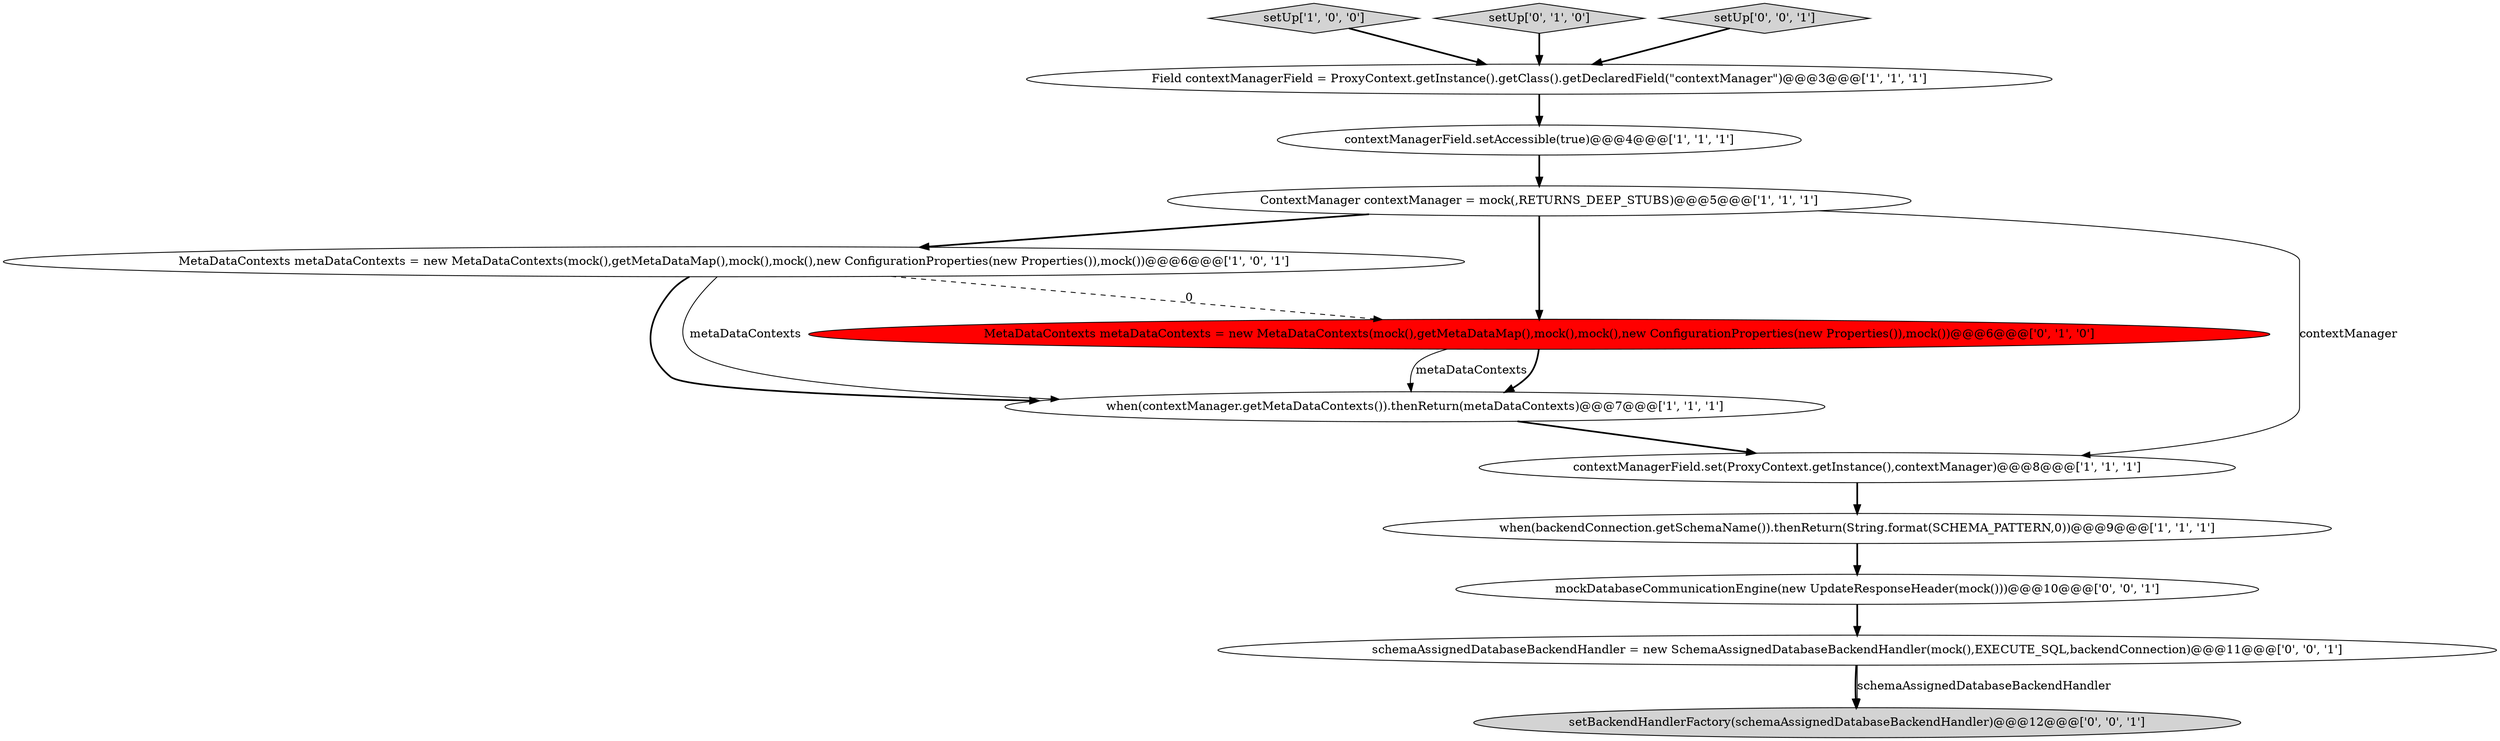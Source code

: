 digraph {
11 [style = filled, label = "mockDatabaseCommunicationEngine(new UpdateResponseHeader(mock()))@@@10@@@['0', '0', '1']", fillcolor = white, shape = ellipse image = "AAA0AAABBB3BBB"];
4 [style = filled, label = "setUp['1', '0', '0']", fillcolor = lightgray, shape = diamond image = "AAA0AAABBB1BBB"];
6 [style = filled, label = "MetaDataContexts metaDataContexts = new MetaDataContexts(mock(),getMetaDataMap(),mock(),mock(),new ConfigurationProperties(new Properties()),mock())@@@6@@@['1', '0', '1']", fillcolor = white, shape = ellipse image = "AAA0AAABBB1BBB"];
13 [style = filled, label = "schemaAssignedDatabaseBackendHandler = new SchemaAssignedDatabaseBackendHandler(mock(),EXECUTE_SQL,backendConnection)@@@11@@@['0', '0', '1']", fillcolor = white, shape = ellipse image = "AAA0AAABBB3BBB"];
10 [style = filled, label = "setBackendHandlerFactory(schemaAssignedDatabaseBackendHandler)@@@12@@@['0', '0', '1']", fillcolor = lightgray, shape = ellipse image = "AAA0AAABBB3BBB"];
7 [style = filled, label = "Field contextManagerField = ProxyContext.getInstance().getClass().getDeclaredField(\"contextManager\")@@@3@@@['1', '1', '1']", fillcolor = white, shape = ellipse image = "AAA0AAABBB1BBB"];
1 [style = filled, label = "when(contextManager.getMetaDataContexts()).thenReturn(metaDataContexts)@@@7@@@['1', '1', '1']", fillcolor = white, shape = ellipse image = "AAA0AAABBB1BBB"];
3 [style = filled, label = "contextManagerField.set(ProxyContext.getInstance(),contextManager)@@@8@@@['1', '1', '1']", fillcolor = white, shape = ellipse image = "AAA0AAABBB1BBB"];
8 [style = filled, label = "setUp['0', '1', '0']", fillcolor = lightgray, shape = diamond image = "AAA0AAABBB2BBB"];
0 [style = filled, label = "when(backendConnection.getSchemaName()).thenReturn(String.format(SCHEMA_PATTERN,0))@@@9@@@['1', '1', '1']", fillcolor = white, shape = ellipse image = "AAA0AAABBB1BBB"];
5 [style = filled, label = "ContextManager contextManager = mock(,RETURNS_DEEP_STUBS)@@@5@@@['1', '1', '1']", fillcolor = white, shape = ellipse image = "AAA0AAABBB1BBB"];
2 [style = filled, label = "contextManagerField.setAccessible(true)@@@4@@@['1', '1', '1']", fillcolor = white, shape = ellipse image = "AAA0AAABBB1BBB"];
9 [style = filled, label = "MetaDataContexts metaDataContexts = new MetaDataContexts(mock(),getMetaDataMap(),mock(),mock(),new ConfigurationProperties(new Properties()),mock())@@@6@@@['0', '1', '0']", fillcolor = red, shape = ellipse image = "AAA1AAABBB2BBB"];
12 [style = filled, label = "setUp['0', '0', '1']", fillcolor = lightgray, shape = diamond image = "AAA0AAABBB3BBB"];
1->3 [style = bold, label=""];
13->10 [style = bold, label=""];
6->1 [style = bold, label=""];
0->11 [style = bold, label=""];
6->1 [style = solid, label="metaDataContexts"];
9->1 [style = solid, label="metaDataContexts"];
5->6 [style = bold, label=""];
9->1 [style = bold, label=""];
5->9 [style = bold, label=""];
11->13 [style = bold, label=""];
5->3 [style = solid, label="contextManager"];
7->2 [style = bold, label=""];
13->10 [style = solid, label="schemaAssignedDatabaseBackendHandler"];
12->7 [style = bold, label=""];
4->7 [style = bold, label=""];
3->0 [style = bold, label=""];
8->7 [style = bold, label=""];
2->5 [style = bold, label=""];
6->9 [style = dashed, label="0"];
}
